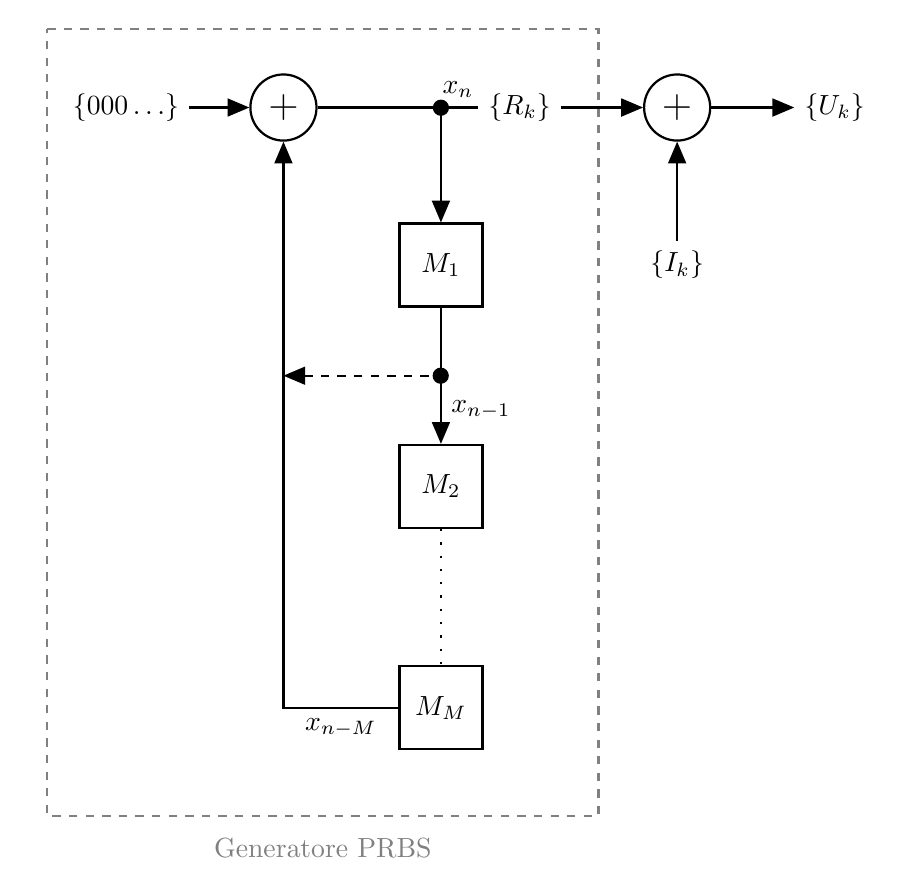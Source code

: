 ﻿% Definizione dei blocchi
\tikzset{%
  block/.style    = {draw, thick, rectangle, minimum height = 3em,
    minimum width = 3em, node distance=8em},
  sum/.style      = {draw, circle, node distance = 2cm}, % Nodo somma
  input/.style    = {coordinate}, % Input
  output/.style   = {coordinate} % Output
}
% Definizioen contenuto blocchi come label
\newcommand{\adder}{\Large$+$}

\begin{tikzpicture}[auto, thick, node distance=2cm, >=triangle 45]
	\draw
		% Circuito sequenziale a 3 blocchi di memoria
		node at (-2,0) (input1) {$\left\{ 000\ldots\right\} $}
		node [sum, right of=input1] (adder1) {\adder}
		node at (3, 0) (rand) {$\left\{ R_{k}\right\} $}
		node at (2, -2) [block] (mem1) {$M_1$}
		node [block, below of=mem1] (mem2) {$M_2$}
		node [block, below of=mem2] (mem3) {$M_M$}
		node [sum, right of=rand] (adder2) {\adder}
		node [below of=adder2] (input2) {$\left\{ I_{k}\right\} $}
		node [right of=adder2] (output) {$\left\{ U_{k}\right\} $}
	% Termina tracciato
	;
	% Frecce e collegamneti
	\draw[->](input1) -- (adder1);
	\draw[-](adder1) -- node [very near end]{$x_n$}(rand);
	\draw[*->](2,0.1) -- node{}(mem1);
	\draw[->](mem1) -- node[near end]{$x_{n-1}$}(mem2);
	\draw[-, loosely dotted](mem2) -- (mem3);
	\draw[->](mem3) -| node[near start]{$x_{n-M}$}(adder1);
	\draw[*->, dashed]($(mem1)!0.5!(mem2) + (0.1,0)$) --+ (-2.1, 0);
	\draw[->](rand) -- (adder2);
	\draw[->](input2) -- (adder2);
	\draw[->](adder2) -- (output);
	\draw[color=gray, dashed] (-3, 1) --++ (7,0) --++ (0, -10) --++ (-7, 0) --++ (0, 10);
	\node at (0.5, -9.4) [color=gray] {Generatore PRBS};
\end{tikzpicture}